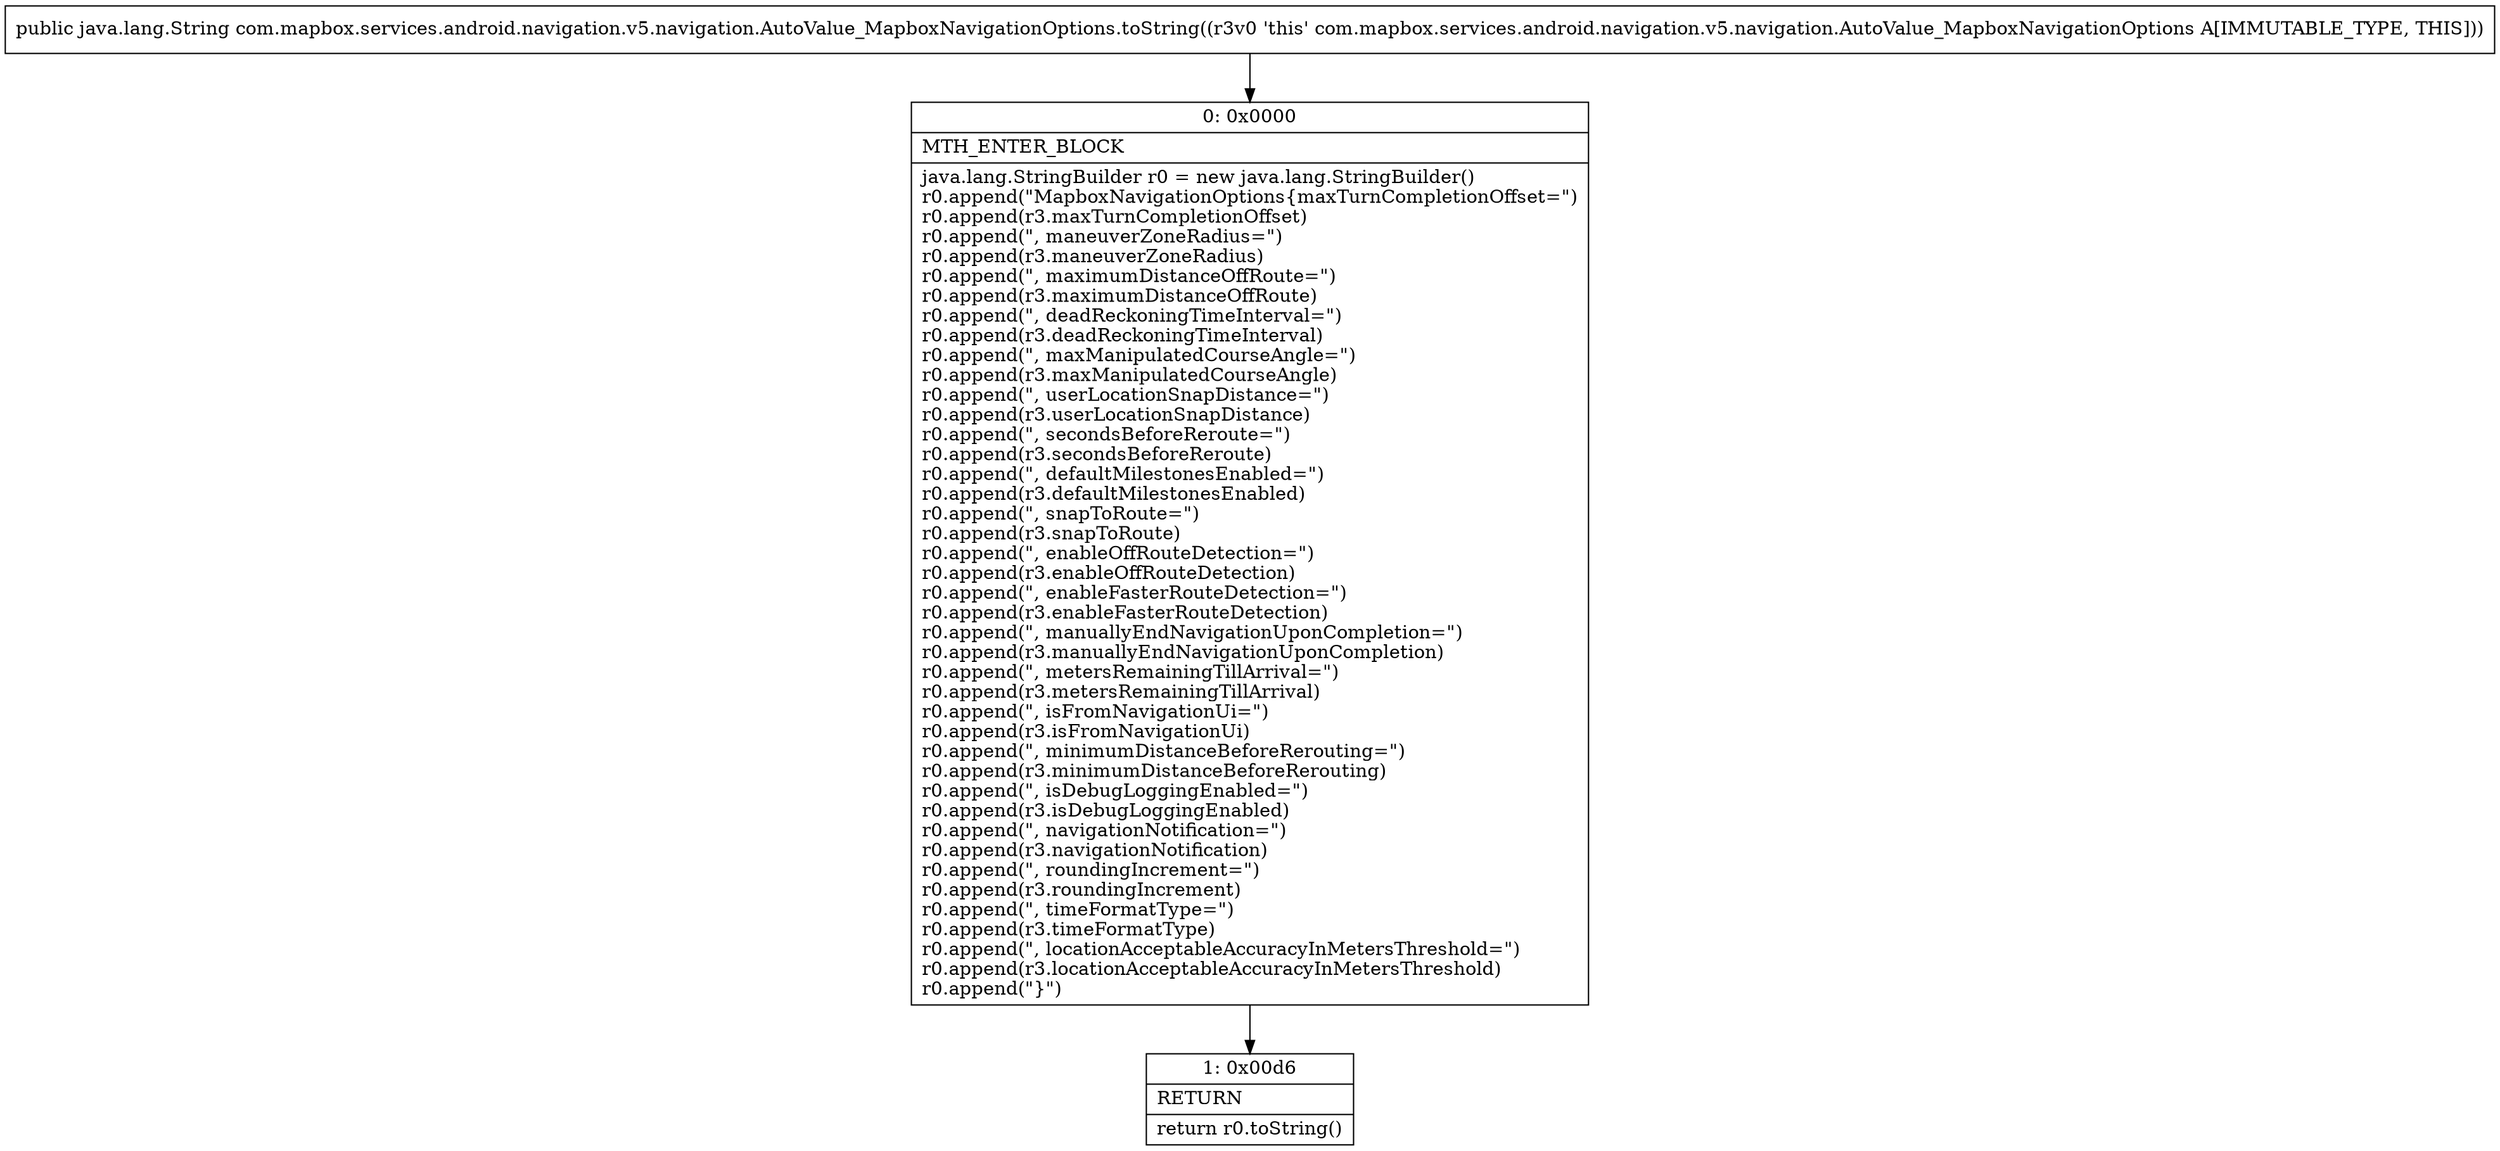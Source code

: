 digraph "CFG forcom.mapbox.services.android.navigation.v5.navigation.AutoValue_MapboxNavigationOptions.toString()Ljava\/lang\/String;" {
Node_0 [shape=record,label="{0\:\ 0x0000|MTH_ENTER_BLOCK\l|java.lang.StringBuilder r0 = new java.lang.StringBuilder()\lr0.append(\"MapboxNavigationOptions\{maxTurnCompletionOffset=\")\lr0.append(r3.maxTurnCompletionOffset)\lr0.append(\", maneuverZoneRadius=\")\lr0.append(r3.maneuverZoneRadius)\lr0.append(\", maximumDistanceOffRoute=\")\lr0.append(r3.maximumDistanceOffRoute)\lr0.append(\", deadReckoningTimeInterval=\")\lr0.append(r3.deadReckoningTimeInterval)\lr0.append(\", maxManipulatedCourseAngle=\")\lr0.append(r3.maxManipulatedCourseAngle)\lr0.append(\", userLocationSnapDistance=\")\lr0.append(r3.userLocationSnapDistance)\lr0.append(\", secondsBeforeReroute=\")\lr0.append(r3.secondsBeforeReroute)\lr0.append(\", defaultMilestonesEnabled=\")\lr0.append(r3.defaultMilestonesEnabled)\lr0.append(\", snapToRoute=\")\lr0.append(r3.snapToRoute)\lr0.append(\", enableOffRouteDetection=\")\lr0.append(r3.enableOffRouteDetection)\lr0.append(\", enableFasterRouteDetection=\")\lr0.append(r3.enableFasterRouteDetection)\lr0.append(\", manuallyEndNavigationUponCompletion=\")\lr0.append(r3.manuallyEndNavigationUponCompletion)\lr0.append(\", metersRemainingTillArrival=\")\lr0.append(r3.metersRemainingTillArrival)\lr0.append(\", isFromNavigationUi=\")\lr0.append(r3.isFromNavigationUi)\lr0.append(\", minimumDistanceBeforeRerouting=\")\lr0.append(r3.minimumDistanceBeforeRerouting)\lr0.append(\", isDebugLoggingEnabled=\")\lr0.append(r3.isDebugLoggingEnabled)\lr0.append(\", navigationNotification=\")\lr0.append(r3.navigationNotification)\lr0.append(\", roundingIncrement=\")\lr0.append(r3.roundingIncrement)\lr0.append(\", timeFormatType=\")\lr0.append(r3.timeFormatType)\lr0.append(\", locationAcceptableAccuracyInMetersThreshold=\")\lr0.append(r3.locationAcceptableAccuracyInMetersThreshold)\lr0.append(\"\}\")\l}"];
Node_1 [shape=record,label="{1\:\ 0x00d6|RETURN\l|return r0.toString()\l}"];
MethodNode[shape=record,label="{public java.lang.String com.mapbox.services.android.navigation.v5.navigation.AutoValue_MapboxNavigationOptions.toString((r3v0 'this' com.mapbox.services.android.navigation.v5.navigation.AutoValue_MapboxNavigationOptions A[IMMUTABLE_TYPE, THIS])) }"];
MethodNode -> Node_0;
Node_0 -> Node_1;
}

